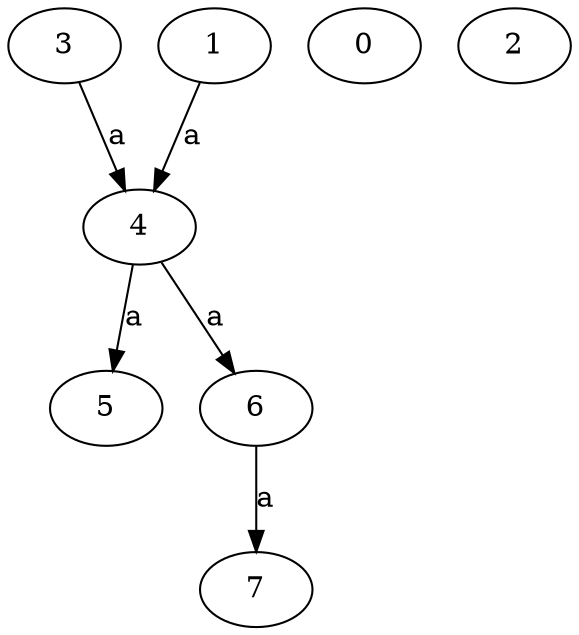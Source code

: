 strict digraph  {
3;
0;
4;
5;
1;
2;
6;
7;
3 -> 4  [label=a];
4 -> 5  [label=a];
4 -> 6  [label=a];
1 -> 4  [label=a];
6 -> 7  [label=a];
}
